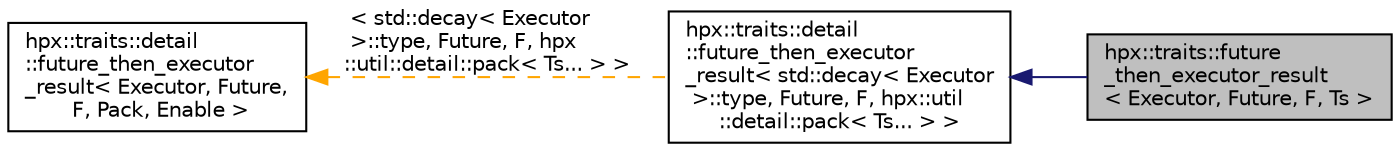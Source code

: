 digraph "hpx::traits::future_then_executor_result&lt; Executor, Future, F, Ts &gt;"
{
  edge [fontname="Helvetica",fontsize="10",labelfontname="Helvetica",labelfontsize="10"];
  node [fontname="Helvetica",fontsize="10",shape=record];
  rankdir="LR";
  Node3 [label="hpx::traits::future\l_then_executor_result\l\< Executor, Future, F, Ts \>",height=0.2,width=0.4,color="black", fillcolor="grey75", style="filled", fontcolor="black"];
  Node4 -> Node3 [dir="back",color="midnightblue",fontsize="10",style="solid",fontname="Helvetica"];
  Node4 [label="hpx::traits::detail\l::future_then_executor\l_result\< std::decay\< Executor\l \>::type, Future, F, hpx::util\l::detail::pack\< Ts... \> \>",height=0.2,width=0.4,color="black", fillcolor="white", style="filled",URL="$df/deb/structhpx_1_1traits_1_1detail_1_1future__then__executor__result.html"];
  Node5 -> Node4 [dir="back",color="orange",fontsize="10",style="dashed",label=" \< std::decay\< Executor\l \>::type, Future, F, hpx\l::util::detail::pack\< Ts... \> \>" ,fontname="Helvetica"];
  Node5 [label="hpx::traits::detail\l::future_then_executor\l_result\< Executor, Future,\l F, Pack, Enable \>",height=0.2,width=0.4,color="black", fillcolor="white", style="filled",URL="$df/deb/structhpx_1_1traits_1_1detail_1_1future__then__executor__result.html"];
}
